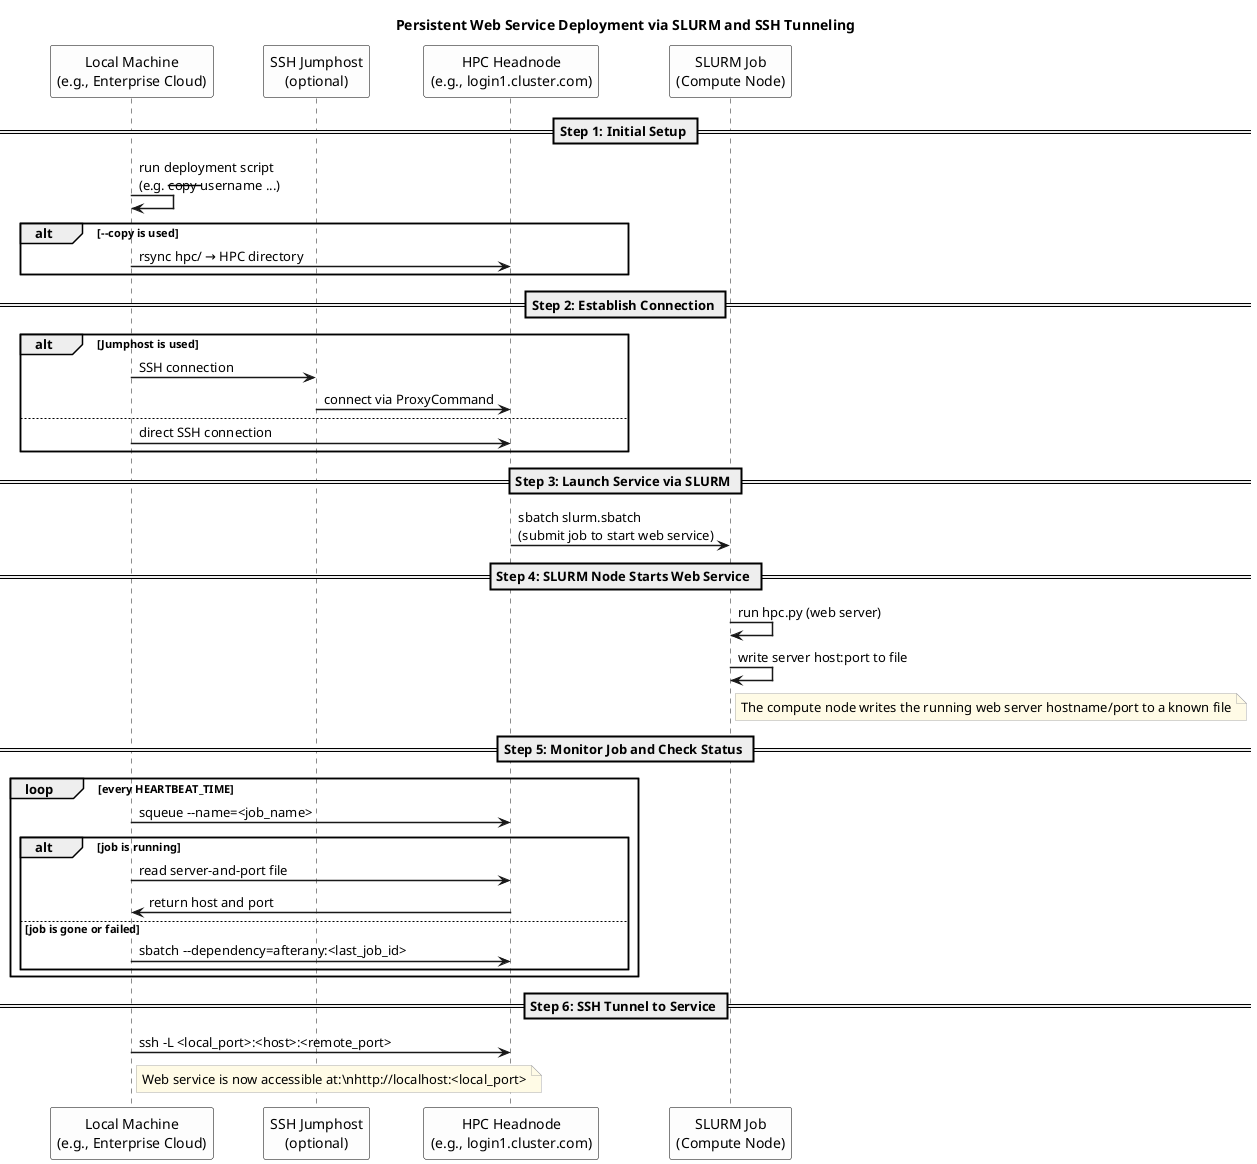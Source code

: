 @startuml slurm_service_workflow

title Persistent Web Service Deployment via SLURM and SSH Tunneling

skinparam participantPadding 20
skinparam sequenceArrowThickness 1.5
skinparam participant {
  BackgroundColor #fdfdfd
  BorderColor black
  FontColor black
}
skinparam note {
  BackgroundColor #fffbe6
  BorderColor #aaaaaa
  FontColor black
}

participant "Local Machine\n(e.g., Enterprise Cloud)" as Local
participant "SSH Jumphost\n(optional)" as Jumphost
participant "HPC Headnode\n(e.g., login1.cluster.com)" as Headnode
participant "SLURM Job\n(Compute Node)" as Slurm

== Step 1: Initial Setup ==

Local -> Local : run deployment script\n(e.g. --copy --username ...)
alt --copy is used
  Local -> Headnode : rsync hpc/ → HPC directory
end

== Step 2: Establish Connection ==

alt Jumphost is used
  Local -> Jumphost : SSH connection
  Jumphost -> Headnode : connect via ProxyCommand
else
  Local -> Headnode : direct SSH connection
end

== Step 3: Launch Service via SLURM ==

Headnode -> Slurm : sbatch slurm.sbatch\n(submit job to start web service)

== Step 4: SLURM Node Starts Web Service ==

Slurm -> Slurm : run hpc.py (web server)
Slurm -> Slurm : write server host:port to file

note right of Slurm
  The compute node writes the running web server hostname/port to a known file
end note

== Step 5: Monitor Job and Check Status ==

loop every HEARTBEAT_TIME
  Local -> Headnode : squeue --name=<job_name>
  alt job is running
    Local -> Headnode : read server-and-port file
    Headnode -> Local : return host and port
  else job is gone or failed
    Local -> Headnode : sbatch --dependency=afterany:<last_job_id>
  end
end

== Step 6: SSH Tunnel to Service ==

Local -> Headnode : ssh -L <local_port>:<host>:<remote_port>
note right of Local
  Web service is now accessible at:\nhttp://localhost:<local_port>
end note

@enduml
